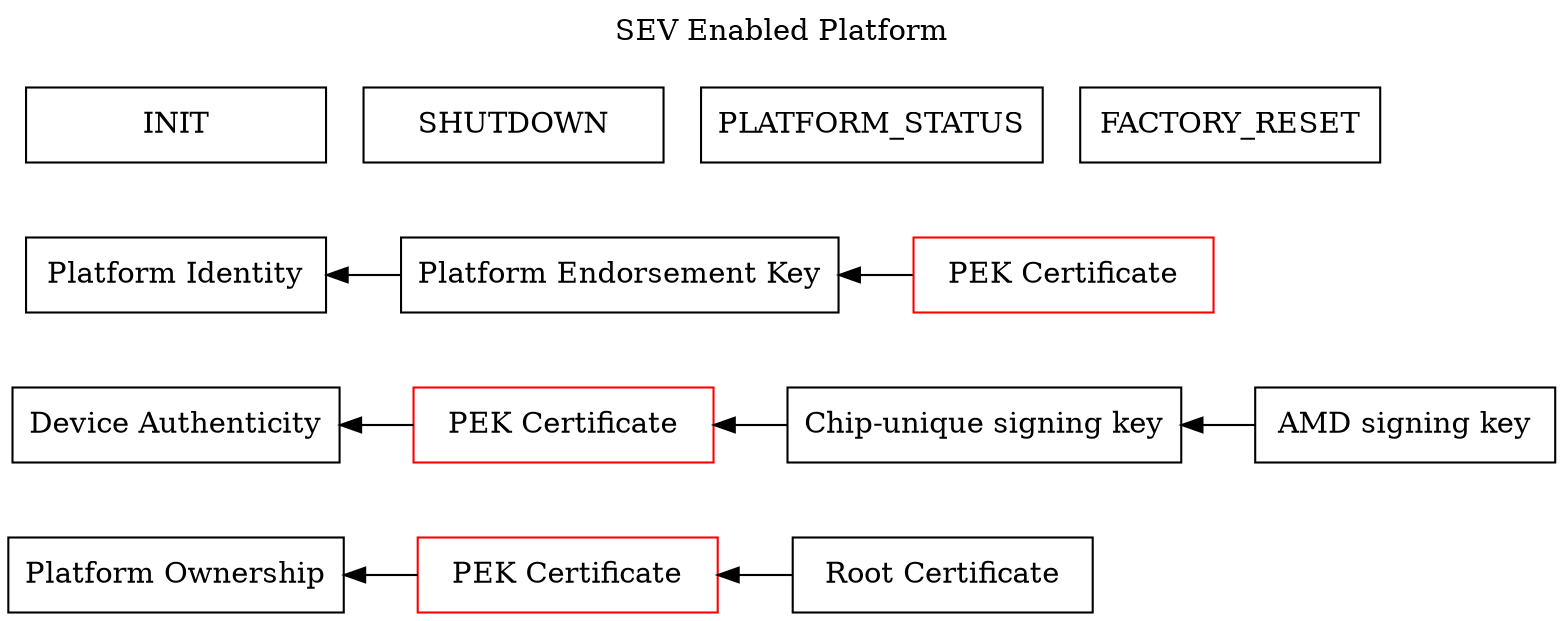 digraph sev{
	node[shape = box; width = 2];
	label = "SEV Enabled Platform\n "; labelloc = t;
	ranksep = 0.5;
	nodesep = 0.25;

	init[label = "INIT"];
	shutdown[label = "SHUTDOWN"];
	status[label = "PLATFORM_STATUS"];	
	reset[label = "FACTORY_RESET"];

	init -> identity[style = invis];

	{
		rank = same;
		identity[label = "Platform Identity"];
		pek[label = "Platform Endorsement Key"];
		pek_cert0[label = "PEK Certificate"; color = red];
		identity -> pek -> pek_cert0[dir = back; minlen = 2];
	}
	
	identity -> authenticity[style = invis];
	
	{
		rank = same;
		authenticity[label = "Device Authenticity"];
		pek_cert1[label = "PEK Certificate"; color = red];
		chip_key[label = "Chip-unique signing key"];
		amd_key[label = "AMD signing key"];
		authenticity -> pek_cert1 -> chip_key -> amd_key[dir = back; minlen = 2];
	}
	
	authenticity -> ownership[style = invis];
	
	{
		rank = same;
		ownership[label = "Platform Ownership"];
		pek_cert2[label = "PEK Certificate"; color = red];
		root_cert[label = "Root Certificate"];
		ownership -> pek_cert2 -> root_cert[dir = back; minlen = 2];
	}

}
